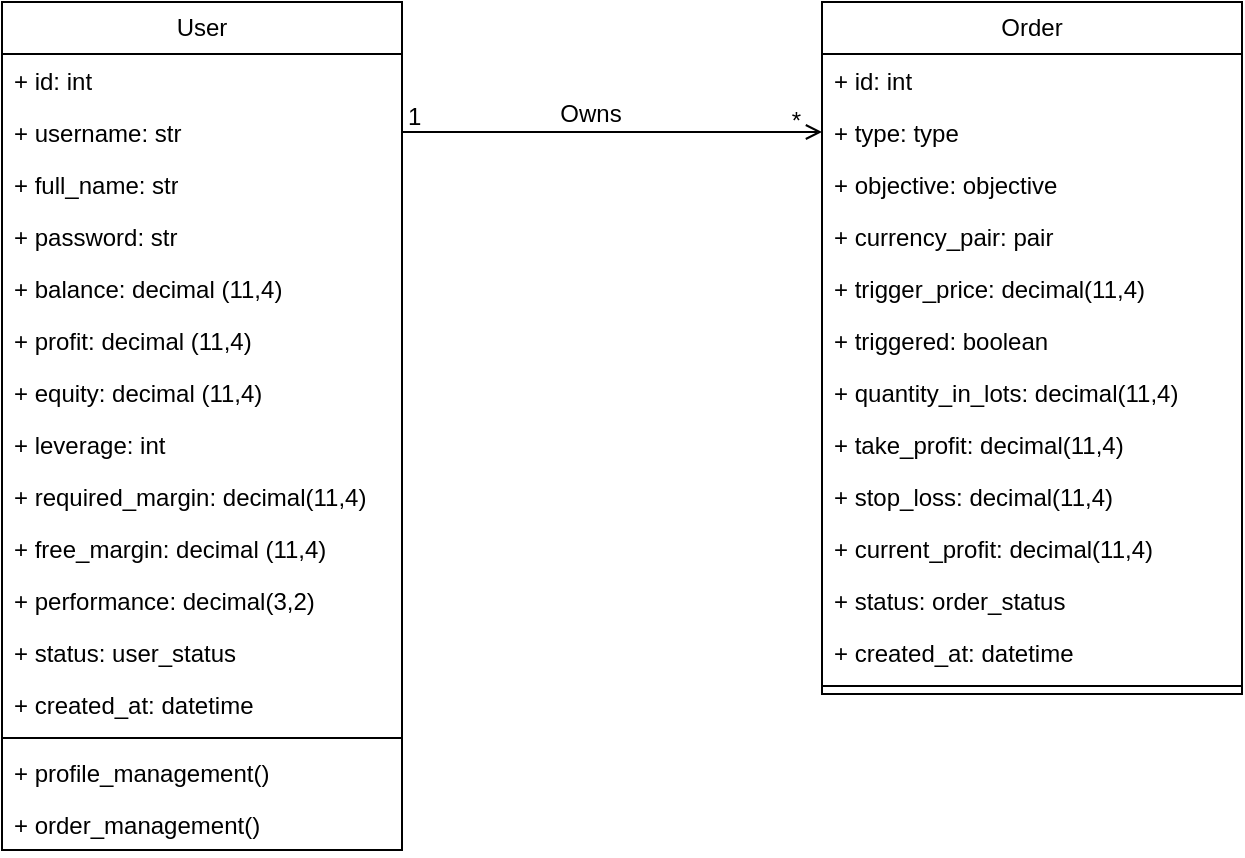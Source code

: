 <mxfile version="22.1.21" type="github">
  <diagram id="C5RBs43oDa-KdzZeNtuy" name="Page-1">
    <mxGraphModel dx="1050" dy="565" grid="1" gridSize="10" guides="1" tooltips="1" connect="1" arrows="1" fold="1" page="1" pageScale="1" pageWidth="827" pageHeight="1169" math="0" shadow="0">
      <root>
        <mxCell id="WIyWlLk6GJQsqaUBKTNV-0" />
        <mxCell id="WIyWlLk6GJQsqaUBKTNV-1" parent="WIyWlLk6GJQsqaUBKTNV-0" />
        <mxCell id="zkfFHV4jXpPFQw0GAbJ--26" value="" style="endArrow=open;shadow=0;strokeWidth=1;rounded=0;endFill=1;edgeStyle=elbowEdgeStyle;elbow=vertical;exitX=1;exitY=0.5;exitDx=0;exitDy=0;entryX=0;entryY=0.5;entryDx=0;entryDy=0;" parent="WIyWlLk6GJQsqaUBKTNV-1" source="YVScYR7pHFhnQwKwCUAT-3" target="YVScYR7pHFhnQwKwCUAT-8" edge="1">
          <mxGeometry x="0.5" y="41" relative="1" as="geometry">
            <mxPoint x="360" y="228" as="sourcePoint" />
            <mxPoint x="508" y="228" as="targetPoint" />
            <mxPoint x="-40" y="32" as="offset" />
          </mxGeometry>
        </mxCell>
        <mxCell id="zkfFHV4jXpPFQw0GAbJ--27" value="1" style="resizable=0;align=left;verticalAlign=bottom;labelBackgroundColor=none;fontSize=12;" parent="zkfFHV4jXpPFQw0GAbJ--26" connectable="0" vertex="1">
          <mxGeometry x="-1" relative="1" as="geometry">
            <mxPoint x="1" y="1" as="offset" />
          </mxGeometry>
        </mxCell>
        <mxCell id="zkfFHV4jXpPFQw0GAbJ--28" value="*" style="resizable=0;align=right;verticalAlign=bottom;labelBackgroundColor=none;fontSize=12;" parent="zkfFHV4jXpPFQw0GAbJ--26" connectable="0" vertex="1">
          <mxGeometry x="1" relative="1" as="geometry">
            <mxPoint x="-9" y="3" as="offset" />
          </mxGeometry>
        </mxCell>
        <mxCell id="zkfFHV4jXpPFQw0GAbJ--29" value="Owns" style="text;html=1;resizable=0;points=[];;align=center;verticalAlign=middle;labelBackgroundColor=none;rounded=0;shadow=0;strokeWidth=1;fontSize=12;" parent="zkfFHV4jXpPFQw0GAbJ--26" vertex="1" connectable="0">
          <mxGeometry x="0.5" y="49" relative="1" as="geometry">
            <mxPoint x="-64" y="40" as="offset" />
          </mxGeometry>
        </mxCell>
        <mxCell id="YVScYR7pHFhnQwKwCUAT-1" value="User" style="swimlane;fontStyle=0;childLayout=stackLayout;horizontal=1;startSize=26;fillColor=none;horizontalStack=0;resizeParent=1;resizeParentMax=0;resizeLast=0;collapsible=1;marginBottom=0;whiteSpace=wrap;html=1;" vertex="1" parent="WIyWlLk6GJQsqaUBKTNV-1">
          <mxGeometry x="120" y="160" width="200" height="424" as="geometry" />
        </mxCell>
        <mxCell id="YVScYR7pHFhnQwKwCUAT-2" value="+ id: int" style="text;strokeColor=none;fillColor=none;align=left;verticalAlign=top;spacingLeft=4;spacingRight=4;overflow=hidden;rotatable=0;points=[[0,0.5],[1,0.5]];portConstraint=eastwest;whiteSpace=wrap;html=1;" vertex="1" parent="YVScYR7pHFhnQwKwCUAT-1">
          <mxGeometry y="26" width="200" height="26" as="geometry" />
        </mxCell>
        <mxCell id="YVScYR7pHFhnQwKwCUAT-3" value="+ username: str" style="text;strokeColor=none;fillColor=none;align=left;verticalAlign=top;spacingLeft=4;spacingRight=4;overflow=hidden;rotatable=0;points=[[0,0.5],[1,0.5]];portConstraint=eastwest;whiteSpace=wrap;html=1;" vertex="1" parent="YVScYR7pHFhnQwKwCUAT-1">
          <mxGeometry y="52" width="200" height="26" as="geometry" />
        </mxCell>
        <mxCell id="YVScYR7pHFhnQwKwCUAT-5" value="+ full_name: str" style="text;strokeColor=none;fillColor=none;align=left;verticalAlign=top;spacingLeft=4;spacingRight=4;overflow=hidden;rotatable=0;points=[[0,0.5],[1,0.5]];portConstraint=eastwest;whiteSpace=wrap;html=1;" vertex="1" parent="YVScYR7pHFhnQwKwCUAT-1">
          <mxGeometry y="78" width="200" height="26" as="geometry" />
        </mxCell>
        <mxCell id="YVScYR7pHFhnQwKwCUAT-4" value="+ password: str" style="text;strokeColor=none;fillColor=none;align=left;verticalAlign=top;spacingLeft=4;spacingRight=4;overflow=hidden;rotatable=0;points=[[0,0.5],[1,0.5]];portConstraint=eastwest;whiteSpace=wrap;html=1;" vertex="1" parent="YVScYR7pHFhnQwKwCUAT-1">
          <mxGeometry y="104" width="200" height="26" as="geometry" />
        </mxCell>
        <mxCell id="YVScYR7pHFhnQwKwCUAT-11" value="+ balance: decimal (11,4)" style="text;strokeColor=none;fillColor=none;align=left;verticalAlign=top;spacingLeft=4;spacingRight=4;overflow=hidden;rotatable=0;points=[[0,0.5],[1,0.5]];portConstraint=eastwest;whiteSpace=wrap;html=1;" vertex="1" parent="YVScYR7pHFhnQwKwCUAT-1">
          <mxGeometry y="130" width="200" height="26" as="geometry" />
        </mxCell>
        <mxCell id="YVScYR7pHFhnQwKwCUAT-12" value="+ profit: decimal (11,4)" style="text;strokeColor=none;fillColor=none;align=left;verticalAlign=top;spacingLeft=4;spacingRight=4;overflow=hidden;rotatable=0;points=[[0,0.5],[1,0.5]];portConstraint=eastwest;whiteSpace=wrap;html=1;" vertex="1" parent="YVScYR7pHFhnQwKwCUAT-1">
          <mxGeometry y="156" width="200" height="26" as="geometry" />
        </mxCell>
        <mxCell id="YVScYR7pHFhnQwKwCUAT-14" value="+ equity: decimal (11,4)" style="text;strokeColor=none;fillColor=none;align=left;verticalAlign=top;spacingLeft=4;spacingRight=4;overflow=hidden;rotatable=0;points=[[0,0.5],[1,0.5]];portConstraint=eastwest;whiteSpace=wrap;html=1;" vertex="1" parent="YVScYR7pHFhnQwKwCUAT-1">
          <mxGeometry y="182" width="200" height="26" as="geometry" />
        </mxCell>
        <mxCell id="YVScYR7pHFhnQwKwCUAT-15" value="+ leverage: int" style="text;strokeColor=none;fillColor=none;align=left;verticalAlign=top;spacingLeft=4;spacingRight=4;overflow=hidden;rotatable=0;points=[[0,0.5],[1,0.5]];portConstraint=eastwest;whiteSpace=wrap;html=1;" vertex="1" parent="YVScYR7pHFhnQwKwCUAT-1">
          <mxGeometry y="208" width="200" height="26" as="geometry" />
        </mxCell>
        <mxCell id="YVScYR7pHFhnQwKwCUAT-16" value="+ required_margin: decimal(11,4)" style="text;strokeColor=none;fillColor=none;align=left;verticalAlign=top;spacingLeft=4;spacingRight=4;overflow=hidden;rotatable=0;points=[[0,0.5],[1,0.5]];portConstraint=eastwest;whiteSpace=wrap;html=1;" vertex="1" parent="YVScYR7pHFhnQwKwCUAT-1">
          <mxGeometry y="234" width="200" height="26" as="geometry" />
        </mxCell>
        <mxCell id="YVScYR7pHFhnQwKwCUAT-17" value="+ free_margin: decimal (11,4)" style="text;strokeColor=none;fillColor=none;align=left;verticalAlign=top;spacingLeft=4;spacingRight=4;overflow=hidden;rotatable=0;points=[[0,0.5],[1,0.5]];portConstraint=eastwest;whiteSpace=wrap;html=1;" vertex="1" parent="YVScYR7pHFhnQwKwCUAT-1">
          <mxGeometry y="260" width="200" height="26" as="geometry" />
        </mxCell>
        <mxCell id="YVScYR7pHFhnQwKwCUAT-18" value="+ performance: decimal(3,2)" style="text;strokeColor=none;fillColor=none;align=left;verticalAlign=top;spacingLeft=4;spacingRight=4;overflow=hidden;rotatable=0;points=[[0,0.5],[1,0.5]];portConstraint=eastwest;whiteSpace=wrap;html=1;" vertex="1" parent="YVScYR7pHFhnQwKwCUAT-1">
          <mxGeometry y="286" width="200" height="26" as="geometry" />
        </mxCell>
        <mxCell id="YVScYR7pHFhnQwKwCUAT-19" value="+ status: user_status" style="text;strokeColor=none;fillColor=none;align=left;verticalAlign=top;spacingLeft=4;spacingRight=4;overflow=hidden;rotatable=0;points=[[0,0.5],[1,0.5]];portConstraint=eastwest;whiteSpace=wrap;html=1;" vertex="1" parent="YVScYR7pHFhnQwKwCUAT-1">
          <mxGeometry y="312" width="200" height="26" as="geometry" />
        </mxCell>
        <mxCell id="YVScYR7pHFhnQwKwCUAT-20" value="+ created_at: datetime" style="text;strokeColor=none;fillColor=none;align=left;verticalAlign=top;spacingLeft=4;spacingRight=4;overflow=hidden;rotatable=0;points=[[0,0.5],[1,0.5]];portConstraint=eastwest;whiteSpace=wrap;html=1;" vertex="1" parent="YVScYR7pHFhnQwKwCUAT-1">
          <mxGeometry y="338" width="200" height="26" as="geometry" />
        </mxCell>
        <mxCell id="YVScYR7pHFhnQwKwCUAT-22" value="" style="line;strokeWidth=1;fillColor=none;align=left;verticalAlign=middle;spacingTop=-1;spacingLeft=3;spacingRight=3;rotatable=0;labelPosition=right;points=[];portConstraint=eastwest;strokeColor=inherit;" vertex="1" parent="YVScYR7pHFhnQwKwCUAT-1">
          <mxGeometry y="364" width="200" height="8" as="geometry" />
        </mxCell>
        <mxCell id="YVScYR7pHFhnQwKwCUAT-24" value="+ profile_management()" style="text;strokeColor=none;fillColor=none;align=left;verticalAlign=top;spacingLeft=4;spacingRight=4;overflow=hidden;rotatable=0;points=[[0,0.5],[1,0.5]];portConstraint=eastwest;whiteSpace=wrap;html=1;" vertex="1" parent="YVScYR7pHFhnQwKwCUAT-1">
          <mxGeometry y="372" width="200" height="26" as="geometry" />
        </mxCell>
        <mxCell id="YVScYR7pHFhnQwKwCUAT-25" value="+ order_management()" style="text;strokeColor=none;fillColor=none;align=left;verticalAlign=top;spacingLeft=4;spacingRight=4;overflow=hidden;rotatable=0;points=[[0,0.5],[1,0.5]];portConstraint=eastwest;whiteSpace=wrap;html=1;" vertex="1" parent="YVScYR7pHFhnQwKwCUAT-1">
          <mxGeometry y="398" width="200" height="26" as="geometry" />
        </mxCell>
        <mxCell id="YVScYR7pHFhnQwKwCUAT-6" value="Order" style="swimlane;fontStyle=0;childLayout=stackLayout;horizontal=1;startSize=26;fillColor=none;horizontalStack=0;resizeParent=1;resizeParentMax=0;resizeLast=0;collapsible=1;marginBottom=0;whiteSpace=wrap;html=1;" vertex="1" parent="WIyWlLk6GJQsqaUBKTNV-1">
          <mxGeometry x="530" y="160" width="210" height="346" as="geometry" />
        </mxCell>
        <mxCell id="YVScYR7pHFhnQwKwCUAT-7" value="+ id: int" style="text;strokeColor=none;fillColor=none;align=left;verticalAlign=top;spacingLeft=4;spacingRight=4;overflow=hidden;rotatable=0;points=[[0,0.5],[1,0.5]];portConstraint=eastwest;whiteSpace=wrap;html=1;" vertex="1" parent="YVScYR7pHFhnQwKwCUAT-6">
          <mxGeometry y="26" width="210" height="26" as="geometry" />
        </mxCell>
        <mxCell id="YVScYR7pHFhnQwKwCUAT-8" value="+ type: type" style="text;strokeColor=none;fillColor=none;align=left;verticalAlign=top;spacingLeft=4;spacingRight=4;overflow=hidden;rotatable=0;points=[[0,0.5],[1,0.5]];portConstraint=eastwest;whiteSpace=wrap;html=1;" vertex="1" parent="YVScYR7pHFhnQwKwCUAT-6">
          <mxGeometry y="52" width="210" height="26" as="geometry" />
        </mxCell>
        <mxCell id="YVScYR7pHFhnQwKwCUAT-9" value="+ objective: objective" style="text;strokeColor=none;fillColor=none;align=left;verticalAlign=top;spacingLeft=4;spacingRight=4;overflow=hidden;rotatable=0;points=[[0,0.5],[1,0.5]];portConstraint=eastwest;whiteSpace=wrap;html=1;" vertex="1" parent="YVScYR7pHFhnQwKwCUAT-6">
          <mxGeometry y="78" width="210" height="26" as="geometry" />
        </mxCell>
        <mxCell id="YVScYR7pHFhnQwKwCUAT-10" value="+ currency_pair: pair" style="text;strokeColor=none;fillColor=none;align=left;verticalAlign=top;spacingLeft=4;spacingRight=4;overflow=hidden;rotatable=0;points=[[0,0.5],[1,0.5]];portConstraint=eastwest;whiteSpace=wrap;html=1;" vertex="1" parent="YVScYR7pHFhnQwKwCUAT-6">
          <mxGeometry y="104" width="210" height="26" as="geometry" />
        </mxCell>
        <mxCell id="YVScYR7pHFhnQwKwCUAT-26" value="+ trigger_price: decimal(11,4)" style="text;strokeColor=none;fillColor=none;align=left;verticalAlign=top;spacingLeft=4;spacingRight=4;overflow=hidden;rotatable=0;points=[[0,0.5],[1,0.5]];portConstraint=eastwest;whiteSpace=wrap;html=1;" vertex="1" parent="YVScYR7pHFhnQwKwCUAT-6">
          <mxGeometry y="130" width="210" height="26" as="geometry" />
        </mxCell>
        <mxCell id="YVScYR7pHFhnQwKwCUAT-27" value="+ triggered: boolean" style="text;strokeColor=none;fillColor=none;align=left;verticalAlign=top;spacingLeft=4;spacingRight=4;overflow=hidden;rotatable=0;points=[[0,0.5],[1,0.5]];portConstraint=eastwest;whiteSpace=wrap;html=1;" vertex="1" parent="YVScYR7pHFhnQwKwCUAT-6">
          <mxGeometry y="156" width="210" height="26" as="geometry" />
        </mxCell>
        <mxCell id="YVScYR7pHFhnQwKwCUAT-28" value="+ quantity_in_lots: decimal(11,4)" style="text;strokeColor=none;fillColor=none;align=left;verticalAlign=top;spacingLeft=4;spacingRight=4;overflow=hidden;rotatable=0;points=[[0,0.5],[1,0.5]];portConstraint=eastwest;whiteSpace=wrap;html=1;" vertex="1" parent="YVScYR7pHFhnQwKwCUAT-6">
          <mxGeometry y="182" width="210" height="26" as="geometry" />
        </mxCell>
        <mxCell id="YVScYR7pHFhnQwKwCUAT-33" value="+ take_profit: decimal(11,4)" style="text;strokeColor=none;fillColor=none;align=left;verticalAlign=top;spacingLeft=4;spacingRight=4;overflow=hidden;rotatable=0;points=[[0,0.5],[1,0.5]];portConstraint=eastwest;whiteSpace=wrap;html=1;" vertex="1" parent="YVScYR7pHFhnQwKwCUAT-6">
          <mxGeometry y="208" width="210" height="26" as="geometry" />
        </mxCell>
        <mxCell id="YVScYR7pHFhnQwKwCUAT-34" value="+ stop_loss: decimal(11,4)" style="text;strokeColor=none;fillColor=none;align=left;verticalAlign=top;spacingLeft=4;spacingRight=4;overflow=hidden;rotatable=0;points=[[0,0.5],[1,0.5]];portConstraint=eastwest;whiteSpace=wrap;html=1;" vertex="1" parent="YVScYR7pHFhnQwKwCUAT-6">
          <mxGeometry y="234" width="210" height="26" as="geometry" />
        </mxCell>
        <mxCell id="YVScYR7pHFhnQwKwCUAT-35" value="+ current_profit: decimal(11,4)" style="text;strokeColor=none;fillColor=none;align=left;verticalAlign=top;spacingLeft=4;spacingRight=4;overflow=hidden;rotatable=0;points=[[0,0.5],[1,0.5]];portConstraint=eastwest;whiteSpace=wrap;html=1;" vertex="1" parent="YVScYR7pHFhnQwKwCUAT-6">
          <mxGeometry y="260" width="210" height="26" as="geometry" />
        </mxCell>
        <mxCell id="YVScYR7pHFhnQwKwCUAT-36" value="+ status: order_status" style="text;strokeColor=none;fillColor=none;align=left;verticalAlign=top;spacingLeft=4;spacingRight=4;overflow=hidden;rotatable=0;points=[[0,0.5],[1,0.5]];portConstraint=eastwest;whiteSpace=wrap;html=1;" vertex="1" parent="YVScYR7pHFhnQwKwCUAT-6">
          <mxGeometry y="286" width="210" height="26" as="geometry" />
        </mxCell>
        <mxCell id="YVScYR7pHFhnQwKwCUAT-37" value="+ created_at: datetime" style="text;strokeColor=none;fillColor=none;align=left;verticalAlign=top;spacingLeft=4;spacingRight=4;overflow=hidden;rotatable=0;points=[[0,0.5],[1,0.5]];portConstraint=eastwest;whiteSpace=wrap;html=1;" vertex="1" parent="YVScYR7pHFhnQwKwCUAT-6">
          <mxGeometry y="312" width="210" height="26" as="geometry" />
        </mxCell>
        <mxCell id="YVScYR7pHFhnQwKwCUAT-38" value="" style="line;strokeWidth=1;fillColor=none;align=left;verticalAlign=middle;spacingTop=-1;spacingLeft=3;spacingRight=3;rotatable=0;labelPosition=right;points=[];portConstraint=eastwest;strokeColor=inherit;" vertex="1" parent="YVScYR7pHFhnQwKwCUAT-6">
          <mxGeometry y="338" width="210" height="8" as="geometry" />
        </mxCell>
      </root>
    </mxGraphModel>
  </diagram>
</mxfile>
